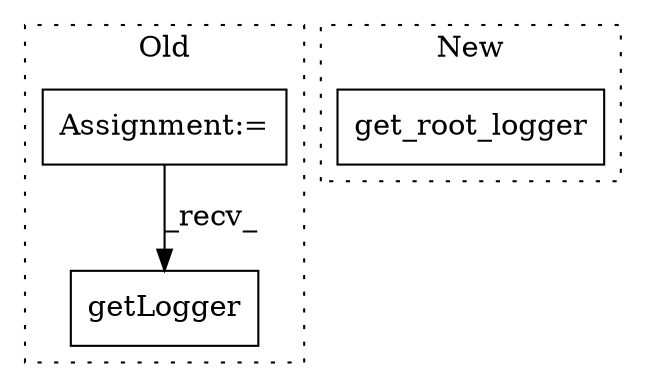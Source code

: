 digraph G {
subgraph cluster0 {
1 [label="getLogger" a="32" s="1828" l="11" shape="box"];
3 [label="Assignment:=" a="7" s="1757" l="7" shape="box"];
label = "Old";
style="dotted";
}
subgraph cluster1 {
2 [label="get_root_logger" a="32" s="1819" l="17" shape="box"];
label = "New";
style="dotted";
}
3 -> 1 [label="_recv_"];
}